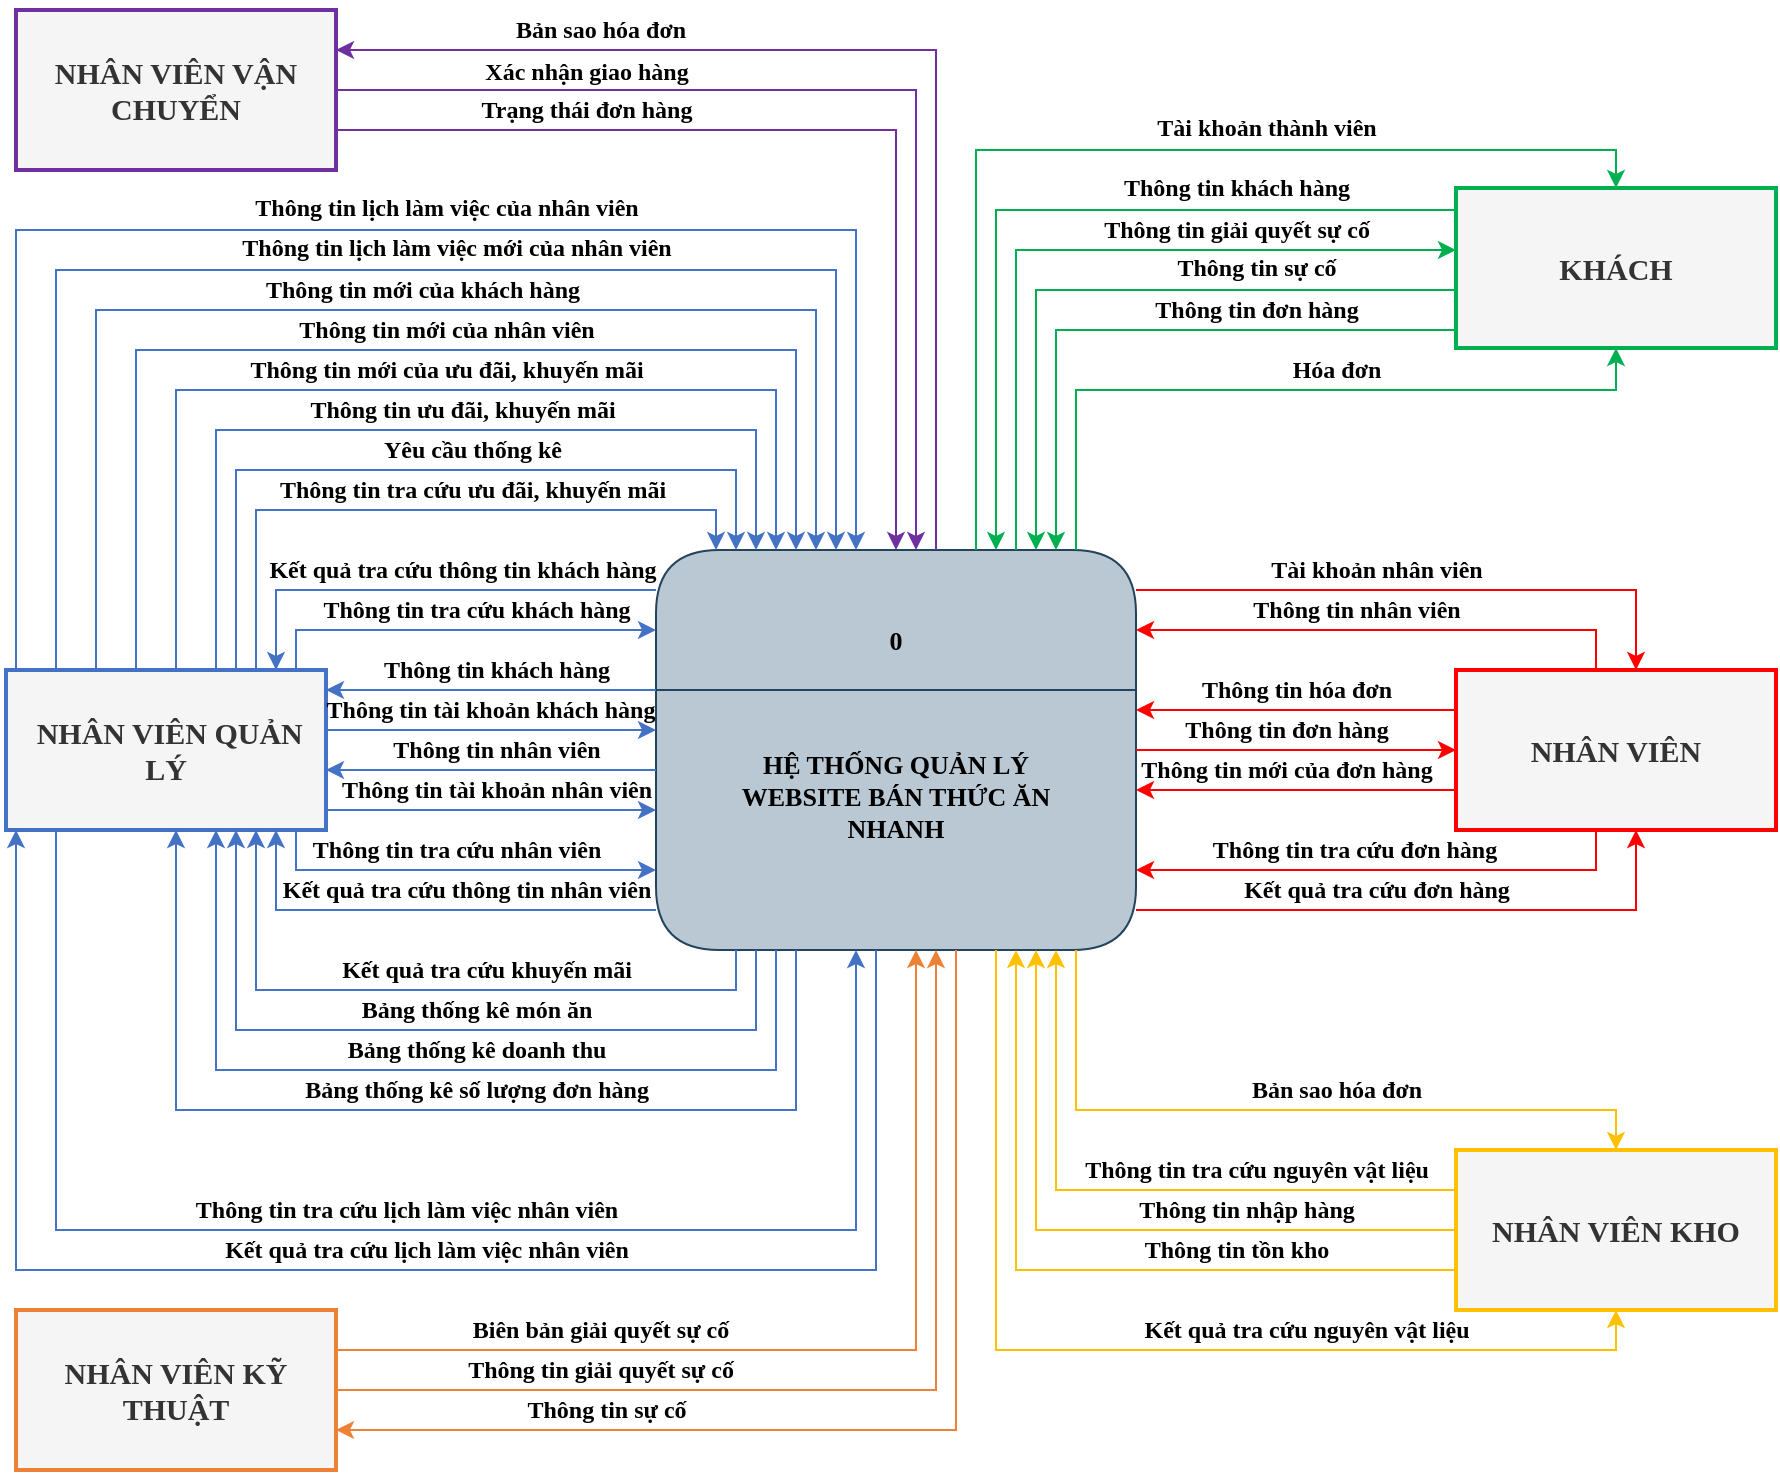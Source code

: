 <mxfile version="21.6.8" type="device">
  <diagram name="DFD" id="5_61t0FBoaMEpGLpQEM9">
    <mxGraphModel dx="1595" dy="1138" grid="1" gridSize="10" guides="1" tooltips="1" connect="0" arrows="0" fold="1" page="0" pageScale="1" pageWidth="850" pageHeight="1100" math="0" shadow="0">
      <root>
        <mxCell id="0" />
        <mxCell id="1" parent="0" />
        <object label="0&#xa;&#xa;&#xa;&#xa;HỆ THỐNG QUẢN LÝ WEBSITE BÁN THỨC ĂN NHANH" id="FuuGoD6Wg4kEkZDujQi--1">
          <mxCell style="swimlane;fontStyle=1;childLayout=stackLayout;horizontal=1;startSize=70;fillColor=#bac8d3;horizontalStack=0;resizeParent=1;resizeParentMax=0;resizeLast=0;collapsible=0;marginBottom=0;swimlaneFillColor=#bac8d3;fillStyle=auto;rounded=1;glass=0;shadow=0;swimlaneLine=1;whiteSpace=wrap;verticalAlign=top;fontSize=13;align=center;labelPosition=center;verticalLabelPosition=middle;labelBorderColor=none;labelBackgroundColor=none;rotation=0;spacing=33;strokeColor=#23445d;spacingTop=0;spacingBottom=0;fontFamily=Times New Roman;" parent="1" vertex="1">
            <mxGeometry x="80" y="80" width="240" height="200" as="geometry" />
          </mxCell>
        </object>
        <mxCell id="FuuGoD6Wg4kEkZDujQi--2" value="NHÂN VIÊN KHO" style="html=1;dashed=0;whiteSpace=wrap;fontStyle=1;fillColor=#f5f5f5;fontColor=#333333;strokeColor=#FFC000;fontSize=15;fontFamily=Times New Roman;strokeWidth=2;" parent="1" vertex="1">
          <mxGeometry x="480" y="380" width="160" height="80" as="geometry" />
        </mxCell>
        <mxCell id="FuuGoD6Wg4kEkZDujQi--3" value="&amp;nbsp;NHÂN VIÊN QUẢN LÝ" style="html=1;dashed=0;whiteSpace=wrap;fontStyle=1;fillColor=#f5f5f5;fontColor=#333333;strokeColor=#4472C4;fontSize=15;fontFamily=Times New Roman;strokeWidth=2;" parent="1" vertex="1">
          <mxGeometry x="-245" y="140" width="160" height="80" as="geometry" />
        </mxCell>
        <mxCell id="FuuGoD6Wg4kEkZDujQi--4" value="NHÂN VIÊN VẬN CHUYỂN" style="html=1;dashed=0;whiteSpace=wrap;fontStyle=1;fillColor=#f5f5f5;fontColor=#333333;strokeColor=#7030A0;fontSize=15;fontFamily=Times New Roman;strokeWidth=2;" parent="1" vertex="1">
          <mxGeometry x="-240" y="-190" width="160" height="80" as="geometry" />
        </mxCell>
        <mxCell id="FuuGoD6Wg4kEkZDujQi--5" value="KHÁCH" style="html=1;dashed=0;whiteSpace=wrap;fontStyle=1;fillColor=#f5f5f5;fontColor=#333333;strokeColor=#00B050;fontSize=15;fontFamily=Times New Roman;strokeWidth=2;" parent="1" vertex="1">
          <mxGeometry x="480" y="-101" width="160" height="80" as="geometry" />
        </mxCell>
        <mxCell id="FuuGoD6Wg4kEkZDujQi--6" value="NHÂN VIÊN KỸ THUẬT" style="html=1;dashed=0;whiteSpace=wrap;fontStyle=1;fillColor=#f5f5f5;strokeColor=#ED8137;fontColor=#333333;fontSize=15;fontFamily=Times New Roman;strokeWidth=2;" parent="1" vertex="1">
          <mxGeometry x="-240" y="460" width="160" height="80" as="geometry" />
        </mxCell>
        <mxCell id="FuuGoD6Wg4kEkZDujQi--7" value="NHÂN VIÊN" style="html=1;dashed=0;whiteSpace=wrap;fontStyle=1;fillColor=#f5f5f5;fontColor=#333333;strokeColor=#FF0000;fontSize=15;fontFamily=Times New Roman;strokeWidth=2;" parent="1" vertex="1">
          <mxGeometry x="480" y="140" width="160" height="80" as="geometry" />
        </mxCell>
        <mxCell id="FuuGoD6Wg4kEkZDujQi--8" value="" style="endArrow=classic;html=1;rounded=0;edgeStyle=orthogonalEdgeStyle;strokeColor=#00B050;fontSize=12;jumpStyle=arc;fontStyle=1;fontFamily=Times New Roman;" parent="1" source="FuuGoD6Wg4kEkZDujQi--1" target="FuuGoD6Wg4kEkZDujQi--5" edge="1">
          <mxGeometry width="50" height="50" relative="1" as="geometry">
            <mxPoint x="240" y="-170.0" as="sourcePoint" />
            <mxPoint x="400" y="-170" as="targetPoint" />
            <Array as="points">
              <mxPoint x="240" y="-120" />
              <mxPoint x="560" y="-120" />
            </Array>
          </mxGeometry>
        </mxCell>
        <mxCell id="FuuGoD6Wg4kEkZDujQi--9" value="Thông tin khách hàng" style="text;html=1;align=center;verticalAlign=middle;resizable=0;points=[];autosize=1;strokeColor=none;fillColor=none;fontSize=12;rotation=0;fontStyle=1;fontFamily=Times New Roman;" parent="1" vertex="1">
          <mxGeometry x="300" y="-116" width="140" height="30" as="geometry" />
        </mxCell>
        <mxCell id="FuuGoD6Wg4kEkZDujQi--10" value="Tài khoản thành viên" style="text;html=1;align=center;verticalAlign=middle;resizable=0;points=[];autosize=1;strokeColor=none;fillColor=none;fontSize=12;rotation=0;fontStyle=1;fontFamily=Times New Roman;" parent="1" vertex="1">
          <mxGeometry x="320" y="-146" width="130" height="30" as="geometry" />
        </mxCell>
        <mxCell id="FuuGoD6Wg4kEkZDujQi--11" value="Thông tin đơn hàng" style="text;html=1;align=center;verticalAlign=middle;resizable=0;points=[];autosize=1;strokeColor=none;fillColor=none;fontSize=12;rotation=0;fontStyle=1;fontFamily=Times New Roman;" parent="1" vertex="1">
          <mxGeometry x="315" y="-55" width="130" height="30" as="geometry" />
        </mxCell>
        <mxCell id="FuuGoD6Wg4kEkZDujQi--12" value="Hóa đơn" style="text;html=1;align=center;verticalAlign=middle;resizable=0;points=[];autosize=1;strokeColor=none;fillColor=none;fontSize=12;rotation=0;fontStyle=1;fontFamily=Times New Roman;" parent="1" vertex="1">
          <mxGeometry x="385" y="-25" width="70" height="30" as="geometry" />
        </mxCell>
        <mxCell id="FuuGoD6Wg4kEkZDujQi--13" value="Thông tin sự cố" style="text;html=1;align=center;verticalAlign=middle;resizable=0;points=[];autosize=1;strokeColor=none;fillColor=none;fontSize=12;rotation=0;fontStyle=1;fontFamily=Times New Roman;" parent="1" vertex="1">
          <mxGeometry x="330" y="-76" width="100" height="30" as="geometry" />
        </mxCell>
        <mxCell id="FuuGoD6Wg4kEkZDujQi--14" value="Thông tin giải quyết sự cố" style="text;html=1;align=center;verticalAlign=middle;resizable=0;points=[];autosize=1;strokeColor=none;fillColor=none;fontSize=12;rotation=0;fontStyle=1;fontFamily=Times New Roman;" parent="1" vertex="1">
          <mxGeometry x="290" y="-95" width="160" height="30" as="geometry" />
        </mxCell>
        <mxCell id="FuuGoD6Wg4kEkZDujQi--15" value="" style="endArrow=classic;html=1;rounded=0;strokeColor=#4472C4;edgeStyle=orthogonalEdgeStyle;fontSize=12;fontStyle=1;fontFamily=Times New Roman;" parent="1" source="FuuGoD6Wg4kEkZDujQi--1" target="FuuGoD6Wg4kEkZDujQi--3" edge="1">
          <mxGeometry width="50" height="50" relative="1" as="geometry">
            <mxPoint x="70" y="125" as="sourcePoint" />
            <mxPoint x="-70" y="125" as="targetPoint" />
            <Array as="points">
              <mxPoint y="150" />
              <mxPoint y="150" />
            </Array>
          </mxGeometry>
        </mxCell>
        <mxCell id="FuuGoD6Wg4kEkZDujQi--16" value="" style="endArrow=classic;html=1;rounded=0;strokeColor=#4472C4;edgeStyle=orthogonalEdgeStyle;fontSize=12;fontStyle=1;fontFamily=Times New Roman;" parent="1" source="FuuGoD6Wg4kEkZDujQi--3" target="FuuGoD6Wg4kEkZDujQi--1" edge="1">
          <mxGeometry width="50" height="50" relative="1" as="geometry">
            <mxPoint x="-70" y="160" as="sourcePoint" />
            <mxPoint x="90" y="160" as="targetPoint" />
            <Array as="points">
              <mxPoint y="170" />
              <mxPoint y="170" />
            </Array>
          </mxGeometry>
        </mxCell>
        <mxCell id="FuuGoD6Wg4kEkZDujQi--17" value="" style="endArrow=classic;html=1;rounded=0;strokeColor=#4472C4;edgeStyle=orthogonalEdgeStyle;fontSize=12;fontStyle=1;fontFamily=Times New Roman;" parent="1" source="FuuGoD6Wg4kEkZDujQi--1" target="FuuGoD6Wg4kEkZDujQi--3" edge="1">
          <mxGeometry width="50" height="50" relative="1" as="geometry">
            <mxPoint x="90" y="180" as="sourcePoint" />
            <mxPoint x="-70" y="180" as="targetPoint" />
            <Array as="points">
              <mxPoint y="190" />
              <mxPoint y="190" />
            </Array>
          </mxGeometry>
        </mxCell>
        <mxCell id="FuuGoD6Wg4kEkZDujQi--18" value="" style="endArrow=classic;html=1;rounded=0;strokeColor=#4472C4;edgeStyle=orthogonalEdgeStyle;fontSize=12;fontStyle=1;fontFamily=Times New Roman;" parent="1" source="FuuGoD6Wg4kEkZDujQi--3" target="FuuGoD6Wg4kEkZDujQi--1" edge="1">
          <mxGeometry width="50" height="50" relative="1" as="geometry">
            <mxPoint x="-70" y="200" as="sourcePoint" />
            <mxPoint x="90" y="200" as="targetPoint" />
            <Array as="points">
              <mxPoint y="210" />
              <mxPoint y="210" />
            </Array>
          </mxGeometry>
        </mxCell>
        <mxCell id="FuuGoD6Wg4kEkZDujQi--19" value="Thông tin khách hàng" style="text;html=1;align=center;verticalAlign=middle;resizable=0;points=[];autosize=1;strokeColor=none;fillColor=none;fontSize=12;rotation=0;fontStyle=1;fontFamily=Times New Roman;" parent="1" vertex="1">
          <mxGeometry x="-70" y="125" width="140" height="30" as="geometry" />
        </mxCell>
        <mxCell id="FuuGoD6Wg4kEkZDujQi--20" value="Thông tin tài khoản khách hàng" style="text;html=1;align=center;verticalAlign=middle;resizable=0;points=[];autosize=1;strokeColor=none;fillColor=none;fontSize=12;rotation=0;fontStyle=1;fontFamily=Times New Roman;" parent="1" vertex="1">
          <mxGeometry x="-98" y="145" width="190" height="30" as="geometry" />
        </mxCell>
        <mxCell id="FuuGoD6Wg4kEkZDujQi--21" value="Thông tin nhân viên" style="text;html=1;align=center;verticalAlign=middle;resizable=0;points=[];autosize=1;strokeColor=none;fillColor=none;fontSize=12;rotation=0;fontStyle=1;fontFamily=Times New Roman;" parent="1" vertex="1">
          <mxGeometry x="-65" y="165" width="130" height="30" as="geometry" />
        </mxCell>
        <mxCell id="FuuGoD6Wg4kEkZDujQi--22" value="Thông tin tài khoản nhân viên" style="text;html=1;align=center;verticalAlign=middle;resizable=0;points=[];autosize=1;strokeColor=none;fillColor=none;fontSize=12;rotation=0;fontStyle=1;fontFamily=Times New Roman;" parent="1" vertex="1">
          <mxGeometry x="-90" y="185" width="180" height="30" as="geometry" />
        </mxCell>
        <mxCell id="FuuGoD6Wg4kEkZDujQi--23" value="" style="endArrow=classic;html=1;rounded=0;strokeColor=#4472C4;edgeStyle=orthogonalEdgeStyle;fontSize=12;fontStyle=1;fontFamily=Times New Roman;" parent="1" source="FuuGoD6Wg4kEkZDujQi--3" target="FuuGoD6Wg4kEkZDujQi--1" edge="1">
          <mxGeometry width="50" height="50" relative="1" as="geometry">
            <mxPoint x="-220" y="109.71" as="sourcePoint" />
            <mxPoint x="-80" y="109.71" as="targetPoint" />
            <Array as="points">
              <mxPoint x="-100" y="120" />
            </Array>
          </mxGeometry>
        </mxCell>
        <mxCell id="FuuGoD6Wg4kEkZDujQi--24" value="" style="endArrow=classic;html=1;rounded=0;strokeColor=#4472C4;edgeStyle=orthogonalEdgeStyle;fontSize=12;fontStyle=1;fontFamily=Times New Roman;" parent="1" source="FuuGoD6Wg4kEkZDujQi--3" target="FuuGoD6Wg4kEkZDujQi--1" edge="1">
          <mxGeometry width="50" height="50" relative="1" as="geometry">
            <mxPoint x="-130" y="280" as="sourcePoint" />
            <mxPoint x="10" y="280" as="targetPoint" />
            <Array as="points">
              <mxPoint x="-100" y="240" />
            </Array>
          </mxGeometry>
        </mxCell>
        <mxCell id="FuuGoD6Wg4kEkZDujQi--25" value="Thông tin tra cứu khách hàng" style="text;html=1;align=center;verticalAlign=middle;resizable=0;points=[];autosize=1;strokeColor=none;fillColor=none;fontSize=12;rotation=0;fontStyle=1;fontFamily=Times New Roman;" parent="1" vertex="1">
          <mxGeometry x="-100" y="95" width="180" height="30" as="geometry" />
        </mxCell>
        <mxCell id="FuuGoD6Wg4kEkZDujQi--26" value="Thông tin tra cứu nhân viên" style="text;html=1;align=center;verticalAlign=middle;resizable=0;points=[];autosize=1;strokeColor=none;fillColor=none;fontSize=12;rotation=0;fontStyle=1;fontFamily=Times New Roman;" parent="1" vertex="1">
          <mxGeometry x="-105" y="215" width="170" height="30" as="geometry" />
        </mxCell>
        <mxCell id="FuuGoD6Wg4kEkZDujQi--27" value="" style="endArrow=classic;html=1;rounded=0;strokeColor=#4472C4;edgeStyle=orthogonalEdgeStyle;fontSize=12;fontStyle=1;fontFamily=Times New Roman;" parent="1" source="FuuGoD6Wg4kEkZDujQi--1" target="FuuGoD6Wg4kEkZDujQi--3" edge="1">
          <mxGeometry width="50" height="50" relative="1" as="geometry">
            <mxPoint x="-80" y="70.0" as="sourcePoint" />
            <mxPoint x="-220" y="70.0" as="targetPoint" />
            <Array as="points">
              <mxPoint x="-110" y="100" />
            </Array>
          </mxGeometry>
        </mxCell>
        <mxCell id="FuuGoD6Wg4kEkZDujQi--28" value="Kết quả tra cứu&amp;nbsp;thông tin khách hàng" style="text;html=1;align=center;verticalAlign=middle;resizable=0;points=[];autosize=1;strokeColor=none;fillColor=none;fontSize=12;rotation=0;fontStyle=1;fontFamily=Times New Roman;" parent="1" vertex="1">
          <mxGeometry x="-127" y="75" width="220" height="30" as="geometry" />
        </mxCell>
        <mxCell id="FuuGoD6Wg4kEkZDujQi--29" value="" style="endArrow=classic;html=1;rounded=0;strokeColor=#4472C4;edgeStyle=orthogonalEdgeStyle;fontSize=12;fontStyle=1;fontFamily=Times New Roman;" parent="1" source="FuuGoD6Wg4kEkZDujQi--1" target="FuuGoD6Wg4kEkZDujQi--3" edge="1">
          <mxGeometry width="50" height="50" relative="1" as="geometry">
            <mxPoint x="90" y="250" as="sourcePoint" />
            <mxPoint x="-80" y="230" as="targetPoint" />
            <Array as="points">
              <mxPoint x="-110" y="260" />
            </Array>
          </mxGeometry>
        </mxCell>
        <mxCell id="FuuGoD6Wg4kEkZDujQi--30" value="Kết quả tra cứu&amp;nbsp;thông tin nhân viên" style="text;html=1;align=center;verticalAlign=middle;resizable=0;points=[];autosize=1;strokeColor=none;fillColor=none;fontSize=12;rotation=0;fontStyle=1;fontFamily=Times New Roman;" parent="1" vertex="1">
          <mxGeometry x="-120" y="235" width="210" height="30" as="geometry" />
        </mxCell>
        <mxCell id="FuuGoD6Wg4kEkZDujQi--31" value="" style="endArrow=classic;html=1;rounded=0;strokeColor=#4472C4;edgeStyle=orthogonalEdgeStyle;fontSize=12;fontStyle=1;fontFamily=Times New Roman;" parent="1" source="FuuGoD6Wg4kEkZDujQi--3" target="FuuGoD6Wg4kEkZDujQi--1" edge="1">
          <mxGeometry width="50" height="50" relative="1" as="geometry">
            <mxPoint x="-160" y="50" as="sourcePoint" />
            <mxPoint x="-20" y="50" as="targetPoint" />
            <Array as="points">
              <mxPoint x="-120" y="60" />
              <mxPoint x="110" y="60" />
            </Array>
          </mxGeometry>
        </mxCell>
        <mxCell id="FuuGoD6Wg4kEkZDujQi--32" value="Thông tin tra cứu ưu đãi, khuyến mãi" style="text;html=1;align=center;verticalAlign=middle;resizable=0;points=[];autosize=1;strokeColor=none;fillColor=none;fontSize=12;rotation=0;fontStyle=1;fontFamily=Times New Roman;" parent="1" vertex="1">
          <mxGeometry x="-122" y="35" width="220" height="30" as="geometry" />
        </mxCell>
        <mxCell id="FuuGoD6Wg4kEkZDujQi--33" value="" style="endArrow=classic;html=1;rounded=0;strokeColor=#4472C4;edgeStyle=orthogonalEdgeStyle;fontSize=12;fontStyle=1;fontFamily=Times New Roman;" parent="1" source="FuuGoD6Wg4kEkZDujQi--1" target="FuuGoD6Wg4kEkZDujQi--3" edge="1">
          <mxGeometry width="50" height="50" relative="1" as="geometry">
            <mxPoint x="90" y="270" as="sourcePoint" />
            <mxPoint x="-100" y="230" as="targetPoint" />
            <Array as="points">
              <mxPoint x="120" y="300" />
              <mxPoint x="-120" y="300" />
            </Array>
          </mxGeometry>
        </mxCell>
        <mxCell id="FuuGoD6Wg4kEkZDujQi--34" value="Kết quả tra cứu khuyến mãi" style="text;html=1;align=center;verticalAlign=middle;resizable=0;points=[];autosize=1;strokeColor=none;fillColor=none;fontSize=12;rotation=0;fontStyle=1;fontFamily=Times New Roman;" parent="1" vertex="1">
          <mxGeometry x="-90" y="275" width="170" height="30" as="geometry" />
        </mxCell>
        <mxCell id="FuuGoD6Wg4kEkZDujQi--35" value="" style="endArrow=classic;html=1;rounded=0;strokeColor=#4472C4;edgeStyle=orthogonalEdgeStyle;fontSize=12;fontStyle=1;fontFamily=Times New Roman;" parent="1" source="FuuGoD6Wg4kEkZDujQi--1" target="FuuGoD6Wg4kEkZDujQi--3" edge="1">
          <mxGeometry width="50" height="50" relative="1" as="geometry">
            <mxPoint x="140" y="290" as="sourcePoint" />
            <mxPoint x="-120" y="230" as="targetPoint" />
            <Array as="points">
              <mxPoint x="130" y="320" />
              <mxPoint x="-130" y="320" />
            </Array>
          </mxGeometry>
        </mxCell>
        <mxCell id="FuuGoD6Wg4kEkZDujQi--36" value="" style="endArrow=classic;html=1;rounded=0;strokeColor=#4472C4;edgeStyle=orthogonalEdgeStyle;fontSize=12;fontStyle=1;fontFamily=Times New Roman;" parent="1" source="FuuGoD6Wg4kEkZDujQi--1" target="FuuGoD6Wg4kEkZDujQi--3" edge="1">
          <mxGeometry width="50" height="50" relative="1" as="geometry">
            <mxPoint x="150" y="290" as="sourcePoint" />
            <mxPoint x="-140" y="230" as="targetPoint" />
            <Array as="points">
              <mxPoint x="140" y="340" />
              <mxPoint x="-140" y="340" />
            </Array>
          </mxGeometry>
        </mxCell>
        <mxCell id="FuuGoD6Wg4kEkZDujQi--37" value="" style="endArrow=classic;html=1;rounded=0;strokeColor=#4472C4;edgeStyle=orthogonalEdgeStyle;fontSize=12;fontStyle=1;fontFamily=Times New Roman;" parent="1" source="FuuGoD6Wg4kEkZDujQi--1" target="FuuGoD6Wg4kEkZDujQi--3" edge="1">
          <mxGeometry width="50" height="50" relative="1" as="geometry">
            <mxPoint x="160" y="290" as="sourcePoint" />
            <mxPoint x="-160" y="230" as="targetPoint" />
            <Array as="points">
              <mxPoint x="150" y="360" />
              <mxPoint x="-160" y="360" />
            </Array>
          </mxGeometry>
        </mxCell>
        <mxCell id="FuuGoD6Wg4kEkZDujQi--38" value="Bảng thống kê món ăn" style="text;html=1;align=center;verticalAlign=middle;resizable=0;points=[];autosize=1;strokeColor=none;fillColor=none;fontSize=12;rotation=0;fontStyle=1;fontFamily=Times New Roman;" parent="1" vertex="1">
          <mxGeometry x="-80" y="295" width="140" height="30" as="geometry" />
        </mxCell>
        <mxCell id="FuuGoD6Wg4kEkZDujQi--39" value="Bảng thống kê doanh thu" style="text;html=1;align=center;verticalAlign=middle;resizable=0;points=[];autosize=1;strokeColor=none;fillColor=none;fontSize=12;rotation=0;fontStyle=1;fontFamily=Times New Roman;" parent="1" vertex="1">
          <mxGeometry x="-85" y="315" width="150" height="30" as="geometry" />
        </mxCell>
        <mxCell id="FuuGoD6Wg4kEkZDujQi--40" value="Bảng thống kê số lượng đơn hàng" style="text;html=1;align=center;verticalAlign=middle;resizable=0;points=[];autosize=1;strokeColor=none;fillColor=none;fontSize=12;rotation=0;fontStyle=1;fontFamily=Times New Roman;" parent="1" vertex="1">
          <mxGeometry x="-110" y="335" width="200" height="30" as="geometry" />
        </mxCell>
        <mxCell id="FuuGoD6Wg4kEkZDujQi--41" value="" style="endArrow=classic;html=1;rounded=0;strokeColor=#4472C4;edgeStyle=orthogonalEdgeStyle;fontSize=12;fontStyle=1;fontFamily=Times New Roman;" parent="1" source="FuuGoD6Wg4kEkZDujQi--3" target="FuuGoD6Wg4kEkZDujQi--1" edge="1">
          <mxGeometry width="50" height="50" relative="1" as="geometry">
            <mxPoint x="-120" y="150" as="sourcePoint" />
            <mxPoint x="120" y="90" as="targetPoint" />
            <Array as="points">
              <mxPoint x="-130" y="40" />
              <mxPoint x="120" y="40" />
            </Array>
          </mxGeometry>
        </mxCell>
        <mxCell id="FuuGoD6Wg4kEkZDujQi--42" value="Yêu cầu thống kê" style="text;html=1;align=center;verticalAlign=middle;resizable=0;points=[];autosize=1;strokeColor=none;fillColor=none;fontSize=12;rotation=0;fontStyle=1;fontFamily=Times New Roman;" parent="1" vertex="1">
          <mxGeometry x="-67" y="15" width="110" height="30" as="geometry" />
        </mxCell>
        <mxCell id="FuuGoD6Wg4kEkZDujQi--43" value="" style="endArrow=classic;html=1;rounded=0;strokeColor=#4472C4;edgeStyle=orthogonalEdgeStyle;fontSize=12;fontStyle=1;fontFamily=Times New Roman;" parent="1" source="FuuGoD6Wg4kEkZDujQi--3" target="FuuGoD6Wg4kEkZDujQi--1" edge="1">
          <mxGeometry width="50" height="50" relative="1" as="geometry">
            <mxPoint x="-140" y="150" as="sourcePoint" />
            <mxPoint x="130" y="90" as="targetPoint" />
            <Array as="points">
              <mxPoint x="-140" y="20" />
              <mxPoint x="130" y="20" />
            </Array>
          </mxGeometry>
        </mxCell>
        <mxCell id="FuuGoD6Wg4kEkZDujQi--44" value="Thông tin ưu đãi, khuyến mãi" style="text;html=1;align=center;verticalAlign=middle;resizable=0;points=[];autosize=1;strokeColor=none;fillColor=none;fontSize=12;rotation=0;fontStyle=1;fontFamily=Times New Roman;" parent="1" vertex="1">
          <mxGeometry x="-107" y="-5" width="180" height="30" as="geometry" />
        </mxCell>
        <mxCell id="FuuGoD6Wg4kEkZDujQi--45" value="" style="endArrow=classic;html=1;rounded=0;edgeStyle=orthogonalEdgeStyle;strokeColor=#ED8137;fontSize=12;jumpStyle=arc;fontFamily=Times New Roman;fontStyle=1" parent="1" source="FuuGoD6Wg4kEkZDujQi--6" target="FuuGoD6Wg4kEkZDujQi--1" edge="1">
          <mxGeometry width="50" height="50" relative="1" as="geometry">
            <mxPoint x="-50" y="510" as="sourcePoint" />
            <mxPoint x="140" y="530" as="targetPoint" />
            <Array as="points">
              <mxPoint x="210" y="480" />
            </Array>
          </mxGeometry>
        </mxCell>
        <mxCell id="FuuGoD6Wg4kEkZDujQi--46" value="" style="endArrow=classic;html=1;rounded=0;edgeStyle=orthogonalEdgeStyle;strokeColor=#FFC000;fontSize=12;jumpStyle=arc;fontFamily=Times New Roman;fontStyle=1" parent="1" source="FuuGoD6Wg4kEkZDujQi--1" target="FuuGoD6Wg4kEkZDujQi--2" edge="1">
          <mxGeometry width="50" height="50" relative="1" as="geometry">
            <mxPoint x="280" y="485" as="sourcePoint" />
            <mxPoint x="430" y="485" as="targetPoint" />
            <Array as="points">
              <mxPoint x="290" y="360" />
              <mxPoint x="560" y="360" />
            </Array>
          </mxGeometry>
        </mxCell>
        <mxCell id="FuuGoD6Wg4kEkZDujQi--47" value="" style="endArrow=classic;html=1;rounded=0;edgeStyle=orthogonalEdgeStyle;strokeColor=#7030A0;fontSize=12;jumpStyle=arc;fontFamily=Times New Roman;fontStyle=1" parent="1" source="FuuGoD6Wg4kEkZDujQi--1" target="FuuGoD6Wg4kEkZDujQi--4" edge="1">
          <mxGeometry width="50" height="50" relative="1" as="geometry">
            <mxPoint x="-70" y="-230" as="sourcePoint" />
            <mxPoint x="-120" y="-360" as="targetPoint" />
            <Array as="points">
              <mxPoint x="220" y="-170" />
            </Array>
          </mxGeometry>
        </mxCell>
        <mxCell id="FuuGoD6Wg4kEkZDujQi--48" value="" style="endArrow=classic;html=1;rounded=0;edgeStyle=orthogonalEdgeStyle;strokeColor=#FF0000;fontSize=12;jumpStyle=arc;fontFamily=Times New Roman;fontStyle=1" parent="1" source="FuuGoD6Wg4kEkZDujQi--1" target="FuuGoD6Wg4kEkZDujQi--7" edge="1">
          <mxGeometry width="50" height="50" relative="1" as="geometry">
            <mxPoint x="285" y="-290" as="sourcePoint" />
            <mxPoint x="435" y="-290" as="targetPoint" />
            <Array as="points">
              <mxPoint x="570" y="100" />
            </Array>
          </mxGeometry>
        </mxCell>
        <mxCell id="FuuGoD6Wg4kEkZDujQi--49" value="" style="endArrow=classic;html=1;rounded=0;edgeStyle=orthogonalEdgeStyle;strokeColor=#7030A0;fontSize=12;jumpStyle=arc;fontFamily=Times New Roman;fontStyle=1" parent="1" source="FuuGoD6Wg4kEkZDujQi--4" target="FuuGoD6Wg4kEkZDujQi--1" edge="1">
          <mxGeometry width="50" height="50" relative="1" as="geometry">
            <mxPoint x="-135" y="-210" as="sourcePoint" />
            <mxPoint x="-185" y="-340" as="targetPoint" />
            <Array as="points">
              <mxPoint x="200" y="-130" />
            </Array>
          </mxGeometry>
        </mxCell>
        <mxCell id="FuuGoD6Wg4kEkZDujQi--50" value="Bản sao hóa đơn" style="text;html=1;align=center;verticalAlign=middle;resizable=0;points=[];autosize=1;strokeColor=none;fillColor=none;fontSize=12;rotation=0;fontStyle=1;fontFamily=Times New Roman;" parent="1" vertex="1">
          <mxGeometry x="-3" y="-195" width="110" height="30" as="geometry" />
        </mxCell>
        <mxCell id="FuuGoD6Wg4kEkZDujQi--51" value="Trạng thái đơn hàng" style="text;html=1;align=center;verticalAlign=middle;resizable=0;points=[];autosize=1;strokeColor=none;fillColor=none;fontSize=12;rotation=0;fontStyle=1;fontFamily=Times New Roman;" parent="1" vertex="1">
          <mxGeometry x="-20" y="-155" width="130" height="30" as="geometry" />
        </mxCell>
        <mxCell id="FuuGoD6Wg4kEkZDujQi--52" value="" style="endArrow=classic;html=1;rounded=0;edgeStyle=orthogonalEdgeStyle;strokeColor=#ED8137;fontSize=12;jumpStyle=arc;fontFamily=Times New Roman;fontStyle=1" parent="1" source="FuuGoD6Wg4kEkZDujQi--6" target="FuuGoD6Wg4kEkZDujQi--1" edge="1">
          <mxGeometry width="50" height="50" relative="1" as="geometry">
            <mxPoint x="-20" y="550" as="sourcePoint" />
            <mxPoint x="170" y="570" as="targetPoint" />
            <Array as="points">
              <mxPoint x="220" y="500" />
            </Array>
          </mxGeometry>
        </mxCell>
        <mxCell id="FuuGoD6Wg4kEkZDujQi--53" value="" style="endArrow=classic;html=1;rounded=0;edgeStyle=orthogonalEdgeStyle;strokeColor=#ED8137;fontSize=12;jumpStyle=arc;fontFamily=Times New Roman;fontStyle=1" parent="1" source="FuuGoD6Wg4kEkZDujQi--1" target="FuuGoD6Wg4kEkZDujQi--6" edge="1">
          <mxGeometry width="50" height="50" relative="1" as="geometry">
            <mxPoint x="155" y="610" as="sourcePoint" />
            <mxPoint x="-35" y="590" as="targetPoint" />
            <Array as="points">
              <mxPoint x="230" y="520" />
            </Array>
          </mxGeometry>
        </mxCell>
        <mxCell id="FuuGoD6Wg4kEkZDujQi--54" value="Thông tin giải quyết sự cố" style="text;html=1;align=center;verticalAlign=middle;resizable=0;points=[];autosize=1;strokeColor=none;fillColor=none;fontSize=12;rotation=0;fontStyle=1;fontFamily=Times New Roman;" parent="1" vertex="1">
          <mxGeometry x="-28" y="475" width="160" height="30" as="geometry" />
        </mxCell>
        <mxCell id="FuuGoD6Wg4kEkZDujQi--55" value="Biên bản giải quyết sự cố" style="text;html=1;align=center;verticalAlign=middle;resizable=0;points=[];autosize=1;strokeColor=none;fillColor=none;fontSize=12;rotation=0;fontStyle=1;fontFamily=Times New Roman;" parent="1" vertex="1">
          <mxGeometry x="-23" y="455" width="150" height="30" as="geometry" />
        </mxCell>
        <mxCell id="FuuGoD6Wg4kEkZDujQi--56" value="Thông tin sự cố" style="text;html=1;align=center;verticalAlign=middle;resizable=0;points=[];autosize=1;strokeColor=none;fillColor=none;fontSize=12;rotation=0;fontStyle=1;fontFamily=Times New Roman;" parent="1" vertex="1">
          <mxGeometry x="5" y="495" width="100" height="30" as="geometry" />
        </mxCell>
        <mxCell id="FuuGoD6Wg4kEkZDujQi--57" value="" style="endArrow=classic;html=1;rounded=0;edgeStyle=orthogonalEdgeStyle;strokeColor=#FFC000;fontSize=12;jumpStyle=arc;fontFamily=Times New Roman;fontStyle=1" parent="1" source="FuuGoD6Wg4kEkZDujQi--2" target="FuuGoD6Wg4kEkZDujQi--1" edge="1">
          <mxGeometry width="50" height="50" relative="1" as="geometry">
            <mxPoint x="390" y="540" as="sourcePoint" />
            <mxPoint x="240" y="540" as="targetPoint" />
            <Array as="points">
              <mxPoint x="270" y="420" />
            </Array>
          </mxGeometry>
        </mxCell>
        <mxCell id="FuuGoD6Wg4kEkZDujQi--58" value="" style="endArrow=classic;html=1;rounded=0;edgeStyle=orthogonalEdgeStyle;strokeColor=#FFC000;fontSize=12;jumpStyle=arc;fontFamily=Times New Roman;fontStyle=1" parent="1" source="FuuGoD6Wg4kEkZDujQi--2" target="FuuGoD6Wg4kEkZDujQi--1" edge="1">
          <mxGeometry width="50" height="50" relative="1" as="geometry">
            <mxPoint x="400" y="550" as="sourcePoint" />
            <mxPoint x="250" y="550" as="targetPoint" />
            <Array as="points">
              <mxPoint x="260" y="440" />
            </Array>
          </mxGeometry>
        </mxCell>
        <mxCell id="FuuGoD6Wg4kEkZDujQi--59" value="" style="endArrow=classic;html=1;rounded=0;edgeStyle=orthogonalEdgeStyle;strokeColor=#FFC000;fontSize=12;jumpStyle=arc;fontFamily=Times New Roman;fontStyle=1" parent="1" source="FuuGoD6Wg4kEkZDujQi--1" target="FuuGoD6Wg4kEkZDujQi--2" edge="1">
          <mxGeometry width="50" height="50" relative="1" as="geometry">
            <mxPoint x="260" y="560" as="sourcePoint" />
            <mxPoint x="410" y="560" as="targetPoint" />
            <Array as="points">
              <mxPoint x="250" y="480" />
              <mxPoint x="560" y="480" />
            </Array>
          </mxGeometry>
        </mxCell>
        <mxCell id="FuuGoD6Wg4kEkZDujQi--60" value="" style="endArrow=classic;html=1;rounded=0;edgeStyle=orthogonalEdgeStyle;strokeColor=#FFC000;fontSize=12;jumpStyle=arc;fontFamily=Times New Roman;fontStyle=1" parent="1" source="FuuGoD6Wg4kEkZDujQi--2" target="FuuGoD6Wg4kEkZDujQi--1" edge="1">
          <mxGeometry width="50" height="50" relative="1" as="geometry">
            <mxPoint x="490" y="490" as="sourcePoint" />
            <mxPoint x="310" y="290" as="targetPoint" />
            <Array as="points">
              <mxPoint x="280" y="400" />
            </Array>
          </mxGeometry>
        </mxCell>
        <mxCell id="FuuGoD6Wg4kEkZDujQi--61" value="Bản sao hóa đơn" style="text;html=1;align=center;verticalAlign=middle;resizable=0;points=[];autosize=1;strokeColor=none;fillColor=none;fontSize=12;rotation=0;fontStyle=1;fontFamily=Times New Roman;" parent="1" vertex="1">
          <mxGeometry x="365" y="335" width="110" height="30" as="geometry" />
        </mxCell>
        <mxCell id="FuuGoD6Wg4kEkZDujQi--62" value="Kết quả tra cứu nguyên vật liệu" style="text;html=1;align=center;verticalAlign=middle;resizable=0;points=[];autosize=1;strokeColor=none;fillColor=none;fontSize=12;rotation=0;fontStyle=1;fontFamily=Times New Roman;" parent="1" vertex="1">
          <mxGeometry x="310" y="455" width="190" height="30" as="geometry" />
        </mxCell>
        <mxCell id="FuuGoD6Wg4kEkZDujQi--63" value="Thông tin tra cứu nguyên vật liệu" style="text;html=1;align=center;verticalAlign=middle;resizable=0;points=[];autosize=1;strokeColor=none;fillColor=none;fontSize=12;rotation=0;fontStyle=1;fontFamily=Times New Roman;" parent="1" vertex="1">
          <mxGeometry x="280" y="375" width="200" height="30" as="geometry" />
        </mxCell>
        <mxCell id="FuuGoD6Wg4kEkZDujQi--64" value="Thông tin tồn kho" style="text;html=1;align=center;verticalAlign=middle;resizable=0;points=[];autosize=1;strokeColor=none;fillColor=none;fontSize=12;rotation=0;fontStyle=1;fontFamily=Times New Roman;" parent="1" vertex="1">
          <mxGeometry x="310" y="415" width="120" height="30" as="geometry" />
        </mxCell>
        <mxCell id="FuuGoD6Wg4kEkZDujQi--65" value="Thông tin nhập hàng" style="text;html=1;align=center;verticalAlign=middle;resizable=0;points=[];autosize=1;strokeColor=none;fillColor=none;fontSize=12;rotation=0;fontStyle=1;fontFamily=Times New Roman;" parent="1" vertex="1">
          <mxGeometry x="310" y="395" width="130" height="30" as="geometry" />
        </mxCell>
        <mxCell id="FuuGoD6Wg4kEkZDujQi--66" value="" style="endArrow=classic;html=1;rounded=0;edgeStyle=orthogonalEdgeStyle;strokeColor=#FF0000;fontSize=12;jumpStyle=arc;fontFamily=Times New Roman;fontStyle=1" parent="1" source="FuuGoD6Wg4kEkZDujQi--7" target="FuuGoD6Wg4kEkZDujQi--1" edge="1">
          <mxGeometry width="50" height="50" relative="1" as="geometry">
            <mxPoint x="470" y="-220" as="sourcePoint" />
            <mxPoint x="320" y="-220" as="targetPoint" />
            <Array as="points">
              <mxPoint x="550" y="120" />
            </Array>
          </mxGeometry>
        </mxCell>
        <mxCell id="FuuGoD6Wg4kEkZDujQi--67" value="" style="endArrow=classic;html=1;rounded=0;edgeStyle=orthogonalEdgeStyle;strokeColor=#FF0000;fontSize=12;jumpStyle=arc;fontFamily=Times New Roman;fontStyle=1" parent="1" source="FuuGoD6Wg4kEkZDujQi--7" target="FuuGoD6Wg4kEkZDujQi--1" edge="1">
          <mxGeometry width="50" height="50" relative="1" as="geometry">
            <mxPoint x="450" y="-200" as="sourcePoint" />
            <mxPoint x="300" y="-200" as="targetPoint" />
            <Array as="points">
              <mxPoint x="400" y="160" />
              <mxPoint x="400" y="160" />
            </Array>
          </mxGeometry>
        </mxCell>
        <mxCell id="FuuGoD6Wg4kEkZDujQi--68" value="" style="endArrow=classic;html=1;rounded=0;edgeStyle=orthogonalEdgeStyle;strokeColor=#FF0000;fontSize=12;jumpStyle=arc;fontFamily=Times New Roman;fontStyle=1" parent="1" source="FuuGoD6Wg4kEkZDujQi--1" target="FuuGoD6Wg4kEkZDujQi--7" edge="1">
          <mxGeometry width="50" height="50" relative="1" as="geometry">
            <mxPoint x="285" y="-190" as="sourcePoint" />
            <mxPoint x="435" y="-190" as="targetPoint" />
            <Array as="points">
              <mxPoint x="380" y="180" />
              <mxPoint x="380" y="180" />
            </Array>
          </mxGeometry>
        </mxCell>
        <mxCell id="FuuGoD6Wg4kEkZDujQi--69" value="" style="endArrow=classic;html=1;rounded=0;edgeStyle=orthogonalEdgeStyle;strokeColor=#FF0000;fontSize=12;jumpStyle=arc;fontFamily=Times New Roman;fontStyle=1" parent="1" source="FuuGoD6Wg4kEkZDujQi--7" target="FuuGoD6Wg4kEkZDujQi--1" edge="1">
          <mxGeometry width="50" height="50" relative="1" as="geometry">
            <mxPoint x="450" y="-160.29" as="sourcePoint" />
            <mxPoint x="300" y="-160.29" as="targetPoint" />
            <Array as="points">
              <mxPoint x="390" y="200" />
              <mxPoint x="390" y="200" />
            </Array>
          </mxGeometry>
        </mxCell>
        <mxCell id="FuuGoD6Wg4kEkZDujQi--70" value="" style="endArrow=classic;html=1;rounded=0;edgeStyle=orthogonalEdgeStyle;strokeColor=#FF0000;fontSize=12;jumpStyle=arc;fontFamily=Times New Roman;fontStyle=1" parent="1" source="FuuGoD6Wg4kEkZDujQi--7" target="FuuGoD6Wg4kEkZDujQi--1" edge="1">
          <mxGeometry width="50" height="50" relative="1" as="geometry">
            <mxPoint x="460" y="-180.69" as="sourcePoint" />
            <mxPoint x="310" y="-180.69" as="targetPoint" />
            <Array as="points">
              <mxPoint x="550" y="240" />
            </Array>
          </mxGeometry>
        </mxCell>
        <mxCell id="FuuGoD6Wg4kEkZDujQi--71" value="" style="endArrow=classic;html=1;rounded=0;edgeStyle=orthogonalEdgeStyle;strokeColor=#FF0000;fontSize=12;jumpStyle=arc;fontFamily=Times New Roman;fontStyle=1" parent="1" source="FuuGoD6Wg4kEkZDujQi--1" target="FuuGoD6Wg4kEkZDujQi--7" edge="1">
          <mxGeometry width="50" height="50" relative="1" as="geometry">
            <mxPoint x="350" y="-210" as="sourcePoint" />
            <mxPoint x="500" y="-210" as="targetPoint" />
            <Array as="points">
              <mxPoint x="570" y="260" />
            </Array>
          </mxGeometry>
        </mxCell>
        <mxCell id="FuuGoD6Wg4kEkZDujQi--72" value="Kết quả tra cứu đơn hàng" style="text;html=1;align=center;verticalAlign=middle;resizable=0;points=[];autosize=1;strokeColor=none;fillColor=none;fontSize=12;rotation=0;fontStyle=1;fontFamily=Times New Roman;" parent="1" vertex="1">
          <mxGeometry x="360" y="235" width="160" height="30" as="geometry" />
        </mxCell>
        <mxCell id="FuuGoD6Wg4kEkZDujQi--73" value="Thông tin tra cứu đơn hàng" style="text;html=1;align=center;verticalAlign=middle;resizable=0;points=[];autosize=1;strokeColor=none;fillColor=none;fontSize=12;rotation=0;fontStyle=1;fontFamily=Times New Roman;" parent="1" vertex="1">
          <mxGeometry x="344" y="215" width="170" height="30" as="geometry" />
        </mxCell>
        <mxCell id="FuuGoD6Wg4kEkZDujQi--74" value="Tài khoản nhân viên" style="text;html=1;align=center;verticalAlign=middle;resizable=0;points=[];autosize=1;strokeColor=none;fillColor=none;fontSize=12;rotation=0;fontStyle=1;fontFamily=Times New Roman;" parent="1" vertex="1">
          <mxGeometry x="375" y="75" width="130" height="30" as="geometry" />
        </mxCell>
        <mxCell id="FuuGoD6Wg4kEkZDujQi--75" value="Thông tin nhân viên" style="text;html=1;align=center;verticalAlign=middle;resizable=0;points=[];autosize=1;strokeColor=none;fillColor=none;fontSize=12;rotation=0;fontStyle=1;fontFamily=Times New Roman;" parent="1" vertex="1">
          <mxGeometry x="365" y="95" width="130" height="30" as="geometry" />
        </mxCell>
        <mxCell id="FuuGoD6Wg4kEkZDujQi--76" value="Thông tin hóa đơn" style="text;html=1;align=center;verticalAlign=middle;resizable=0;points=[];autosize=1;strokeColor=none;fillColor=none;fontSize=12;rotation=0;fontStyle=1;fontFamily=Times New Roman;" parent="1" vertex="1">
          <mxGeometry x="340" y="135" width="120" height="30" as="geometry" />
        </mxCell>
        <mxCell id="FuuGoD6Wg4kEkZDujQi--77" value="Thông tin đơn hàng" style="text;html=1;align=center;verticalAlign=middle;resizable=0;points=[];autosize=1;strokeColor=none;fillColor=none;fontSize=12;rotation=0;fontStyle=1;fontFamily=Times New Roman;" parent="1" vertex="1">
          <mxGeometry x="330" y="155" width="130" height="30" as="geometry" />
        </mxCell>
        <mxCell id="FuuGoD6Wg4kEkZDujQi--78" value="Thông tin mới của đơn hàng" style="text;html=1;align=center;verticalAlign=middle;resizable=0;points=[];autosize=1;strokeColor=none;fillColor=none;fontSize=12;rotation=0;fontStyle=1;fontFamily=Times New Roman;" parent="1" vertex="1">
          <mxGeometry x="310" y="175" width="170" height="30" as="geometry" />
        </mxCell>
        <mxCell id="FuuGoD6Wg4kEkZDujQi--79" value="" style="endArrow=classic;html=1;rounded=0;strokeColor=#4472C4;edgeStyle=orthogonalEdgeStyle;fontSize=12;fontStyle=1;fontFamily=Times New Roman;" parent="1" source="FuuGoD6Wg4kEkZDujQi--3" target="FuuGoD6Wg4kEkZDujQi--1" edge="1">
          <mxGeometry width="50" height="50" relative="1" as="geometry">
            <mxPoint x="-170" y="150" as="sourcePoint" />
            <mxPoint x="140" y="90" as="targetPoint" />
            <Array as="points">
              <mxPoint x="-160" />
              <mxPoint x="140" />
            </Array>
          </mxGeometry>
        </mxCell>
        <mxCell id="FuuGoD6Wg4kEkZDujQi--80" value="" style="endArrow=classic;html=1;rounded=0;strokeColor=#4472C4;edgeStyle=orthogonalEdgeStyle;fontSize=12;fontStyle=1;fontFamily=Times New Roman;" parent="1" source="FuuGoD6Wg4kEkZDujQi--3" target="FuuGoD6Wg4kEkZDujQi--1" edge="1">
          <mxGeometry width="50" height="50" relative="1" as="geometry">
            <mxPoint x="-190" y="150" as="sourcePoint" />
            <mxPoint x="150" y="90" as="targetPoint" />
            <Array as="points">
              <mxPoint x="-180" y="-20" />
              <mxPoint x="150" y="-20" />
            </Array>
          </mxGeometry>
        </mxCell>
        <mxCell id="FuuGoD6Wg4kEkZDujQi--81" value="" style="endArrow=classic;html=1;rounded=0;strokeColor=#4472C4;edgeStyle=orthogonalEdgeStyle;fontSize=12;fontStyle=1;fontFamily=Times New Roman;" parent="1" source="FuuGoD6Wg4kEkZDujQi--3" target="FuuGoD6Wg4kEkZDujQi--1" edge="1">
          <mxGeometry width="50" height="50" relative="1" as="geometry">
            <mxPoint x="-210" y="150" as="sourcePoint" />
            <mxPoint x="160" y="90" as="targetPoint" />
            <Array as="points">
              <mxPoint x="-200" y="-40" />
              <mxPoint x="160" y="-40" />
            </Array>
          </mxGeometry>
        </mxCell>
        <mxCell id="FuuGoD6Wg4kEkZDujQi--82" value="Thông tin mới của ưu đãi, khuyến mãi" style="text;html=1;align=center;verticalAlign=middle;resizable=0;points=[];autosize=1;strokeColor=none;fillColor=none;fontSize=12;rotation=0;fontStyle=1;fontFamily=Times New Roman;" parent="1" vertex="1">
          <mxGeometry x="-135" y="-25" width="220" height="30" as="geometry" />
        </mxCell>
        <mxCell id="FuuGoD6Wg4kEkZDujQi--83" value="Thông tin mới của nhân viên" style="text;html=1;align=center;verticalAlign=middle;resizable=0;points=[];autosize=1;strokeColor=none;fillColor=none;fontSize=12;rotation=0;fontStyle=1;fontFamily=Times New Roman;" parent="1" vertex="1">
          <mxGeometry x="-110" y="-45" width="170" height="30" as="geometry" />
        </mxCell>
        <mxCell id="FuuGoD6Wg4kEkZDujQi--84" value="Thông tin mới của khách hàng" style="text;html=1;align=center;verticalAlign=middle;resizable=0;points=[];autosize=1;strokeColor=none;fillColor=none;fontSize=12;rotation=0;fontStyle=1;fontFamily=Times New Roman;" parent="1" vertex="1">
          <mxGeometry x="-127" y="-65" width="180" height="30" as="geometry" />
        </mxCell>
        <mxCell id="FuuGoD6Wg4kEkZDujQi--85" value="" style="endArrow=classic;html=1;rounded=0;edgeStyle=orthogonalEdgeStyle;strokeColor=#00B050;fontSize=12;jumpStyle=arc;fontStyle=1;fontFamily=Times New Roman;" parent="1" source="FuuGoD6Wg4kEkZDujQi--5" target="FuuGoD6Wg4kEkZDujQi--1" edge="1">
          <mxGeometry width="50" height="50" relative="1" as="geometry">
            <mxPoint x="460" y="-141" as="sourcePoint" />
            <mxPoint x="300" y="-141.0" as="targetPoint" />
            <Array as="points">
              <mxPoint x="250" y="-90" />
            </Array>
          </mxGeometry>
        </mxCell>
        <mxCell id="FuuGoD6Wg4kEkZDujQi--86" value="" style="endArrow=classic;html=1;rounded=0;edgeStyle=orthogonalEdgeStyle;strokeColor=#00B050;fontSize=12;jumpStyle=arc;fontStyle=1;fontFamily=Times New Roman;" parent="1" source="FuuGoD6Wg4kEkZDujQi--1" target="FuuGoD6Wg4kEkZDujQi--5" edge="1">
          <mxGeometry width="50" height="50" relative="1" as="geometry">
            <mxPoint x="250" y="-141.0" as="sourcePoint" />
            <mxPoint x="410" y="-141" as="targetPoint" />
            <Array as="points">
              <mxPoint x="260" y="-70" />
            </Array>
          </mxGeometry>
        </mxCell>
        <mxCell id="FuuGoD6Wg4kEkZDujQi--87" value="" style="endArrow=classic;html=1;rounded=0;edgeStyle=orthogonalEdgeStyle;strokeColor=#00B050;fontSize=12;jumpStyle=arc;fontStyle=1;fontFamily=Times New Roman;" parent="1" source="FuuGoD6Wg4kEkZDujQi--5" target="FuuGoD6Wg4kEkZDujQi--1" edge="1">
          <mxGeometry width="50" height="50" relative="1" as="geometry">
            <mxPoint x="430" y="-105" as="sourcePoint" />
            <mxPoint x="270" y="-105.0" as="targetPoint" />
            <Array as="points">
              <mxPoint x="270" y="-50" />
            </Array>
          </mxGeometry>
        </mxCell>
        <mxCell id="FuuGoD6Wg4kEkZDujQi--88" value="" style="endArrow=classic;html=1;rounded=0;edgeStyle=orthogonalEdgeStyle;strokeColor=#00B050;fontSize=12;jumpStyle=arc;fontStyle=1;fontFamily=Times New Roman;" parent="1" source="FuuGoD6Wg4kEkZDujQi--5" target="FuuGoD6Wg4kEkZDujQi--1" edge="1">
          <mxGeometry width="50" height="50" relative="1" as="geometry">
            <mxPoint x="440" y="-65" as="sourcePoint" />
            <mxPoint x="280" y="-65.0" as="targetPoint" />
            <Array as="points">
              <mxPoint x="280" y="-30" />
            </Array>
          </mxGeometry>
        </mxCell>
        <mxCell id="FuuGoD6Wg4kEkZDujQi--89" value="" style="endArrow=classic;html=1;rounded=0;edgeStyle=orthogonalEdgeStyle;strokeColor=#00B050;fontSize=12;jumpStyle=arc;fontStyle=1;fontFamily=Times New Roman;" parent="1" source="FuuGoD6Wg4kEkZDujQi--1" target="FuuGoD6Wg4kEkZDujQi--5" edge="1">
          <mxGeometry width="50" height="50" relative="1" as="geometry">
            <mxPoint x="330" y="5.0" as="sourcePoint" />
            <mxPoint x="490" y="5" as="targetPoint" />
            <Array as="points">
              <mxPoint x="290" />
              <mxPoint x="560" />
            </Array>
          </mxGeometry>
        </mxCell>
        <mxCell id="FuuGoD6Wg4kEkZDujQi--94" value="Xác nhận giao hàng" style="text;html=1;align=center;verticalAlign=middle;resizable=0;points=[];autosize=1;strokeColor=none;fillColor=none;fontSize=12;rotation=0;fontStyle=1;fontFamily=Times New Roman;" parent="1" vertex="1">
          <mxGeometry x="-20" y="-174" width="130" height="30" as="geometry" />
        </mxCell>
        <mxCell id="FuuGoD6Wg4kEkZDujQi--95" value="" style="endArrow=classic;html=1;rounded=0;edgeStyle=orthogonalEdgeStyle;strokeColor=#7030A0;fontSize=12;jumpStyle=arc;fontFamily=Times New Roman;fontStyle=1" parent="1" source="FuuGoD6Wg4kEkZDujQi--4" target="FuuGoD6Wg4kEkZDujQi--1" edge="1">
          <mxGeometry width="50" height="50" relative="1" as="geometry">
            <mxPoint x="-70" y="-85" as="sourcePoint" />
            <mxPoint x="200" y="65" as="targetPoint" />
            <Array as="points">
              <mxPoint x="210" y="-150" />
            </Array>
          </mxGeometry>
        </mxCell>
        <mxCell id="FuuGoD6Wg4kEkZDujQi--96" value="" style="endArrow=classic;html=1;rounded=0;strokeColor=#4472C4;edgeStyle=orthogonalEdgeStyle;fontSize=12;fontStyle=1;fontFamily=Times New Roman;" parent="1" source="FuuGoD6Wg4kEkZDujQi--3" target="FuuGoD6Wg4kEkZDujQi--1" edge="1">
          <mxGeometry width="50" height="50" relative="1" as="geometry">
            <mxPoint x="-190" y="230" as="sourcePoint" />
            <mxPoint x="180" y="290" as="targetPoint" />
            <Array as="points">
              <mxPoint x="-220" y="420" />
              <mxPoint x="180" y="420" />
            </Array>
          </mxGeometry>
        </mxCell>
        <mxCell id="FuuGoD6Wg4kEkZDujQi--97" value="" style="endArrow=classic;html=1;rounded=0;strokeColor=#4472C4;edgeStyle=orthogonalEdgeStyle;fontSize=12;fontStyle=1;fontFamily=Times New Roman;" parent="1" source="FuuGoD6Wg4kEkZDujQi--1" target="FuuGoD6Wg4kEkZDujQi--3" edge="1">
          <mxGeometry width="50" height="50" relative="1" as="geometry">
            <mxPoint x="190" y="290" as="sourcePoint" />
            <mxPoint x="-200" y="230" as="targetPoint" />
            <Array as="points">
              <mxPoint x="190" y="440" />
              <mxPoint x="-240" y="440" />
            </Array>
          </mxGeometry>
        </mxCell>
        <mxCell id="FuuGoD6Wg4kEkZDujQi--98" value="" style="endArrow=classic;html=1;rounded=0;strokeColor=#4472C4;edgeStyle=orthogonalEdgeStyle;fontSize=12;fontStyle=1;fontFamily=Times New Roman;" parent="1" source="FuuGoD6Wg4kEkZDujQi--3" target="FuuGoD6Wg4kEkZDujQi--1" edge="1">
          <mxGeometry width="50" height="50" relative="1" as="geometry">
            <mxPoint x="-190" y="150" as="sourcePoint" />
            <mxPoint x="170" y="90" as="targetPoint" />
            <Array as="points">
              <mxPoint x="-220" y="-60" />
              <mxPoint x="170" y="-60" />
            </Array>
          </mxGeometry>
        </mxCell>
        <mxCell id="FuuGoD6Wg4kEkZDujQi--99" value="" style="endArrow=classic;html=1;rounded=0;strokeColor=#4472C4;edgeStyle=orthogonalEdgeStyle;fontSize=12;fontStyle=1;fontFamily=Times New Roman;" parent="1" source="FuuGoD6Wg4kEkZDujQi--3" target="FuuGoD6Wg4kEkZDujQi--1" edge="1">
          <mxGeometry width="50" height="50" relative="1" as="geometry">
            <mxPoint x="-210" y="150" as="sourcePoint" />
            <mxPoint x="180" y="90" as="targetPoint" />
            <Array as="points">
              <mxPoint x="-240" y="-80" />
              <mxPoint x="180" y="-80" />
            </Array>
          </mxGeometry>
        </mxCell>
        <mxCell id="FuuGoD6Wg4kEkZDujQi--100" value="Thông tin lịch làm việc của nhân viên" style="text;html=1;align=center;verticalAlign=middle;resizable=0;points=[];autosize=1;strokeColor=none;fillColor=none;fontSize=12;rotation=0;fontStyle=1;fontFamily=Times New Roman;" parent="1" vertex="1">
          <mxGeometry x="-135" y="-106" width="220" height="30" as="geometry" />
        </mxCell>
        <mxCell id="FuuGoD6Wg4kEkZDujQi--101" value="Thông tin lịch làm việc mới của nhân viên" style="text;html=1;align=center;verticalAlign=middle;resizable=0;points=[];autosize=1;strokeColor=none;fillColor=none;fontSize=12;rotation=0;fontStyle=1;fontFamily=Times New Roman;" parent="1" vertex="1">
          <mxGeometry x="-140" y="-86" width="240" height="30" as="geometry" />
        </mxCell>
        <mxCell id="FuuGoD6Wg4kEkZDujQi--102" value="Thông tin tra cứu lịch làm việc nhân viên" style="text;html=1;align=center;verticalAlign=middle;resizable=0;points=[];autosize=1;strokeColor=none;fillColor=none;fontSize=12;rotation=0;fontStyle=1;fontFamily=Times New Roman;" parent="1" vertex="1">
          <mxGeometry x="-160" y="395" width="230" height="30" as="geometry" />
        </mxCell>
        <mxCell id="FuuGoD6Wg4kEkZDujQi--103" value="Kết quả tra cứu lịch làm việc nhân viên" style="text;html=1;align=center;verticalAlign=middle;resizable=0;points=[];autosize=1;strokeColor=none;fillColor=none;fontSize=12;rotation=0;fontStyle=1;fontFamily=Times New Roman;" parent="1" vertex="1">
          <mxGeometry x="-150" y="415" width="230" height="30" as="geometry" />
        </mxCell>
      </root>
    </mxGraphModel>
  </diagram>
</mxfile>
